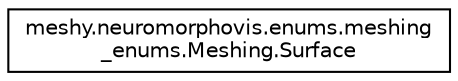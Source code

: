 digraph "Graphical Class Hierarchy"
{
  edge [fontname="Helvetica",fontsize="10",labelfontname="Helvetica",labelfontsize="10"];
  node [fontname="Helvetica",fontsize="10",shape=record];
  rankdir="LR";
  Node1 [label="meshy.neuromorphovis.enums.meshing\l_enums.Meshing.Surface",height=0.2,width=0.4,color="black", fillcolor="white", style="filled",URL="$classmeshy_1_1neuromorphovis_1_1enums_1_1meshing__enums_1_1Meshing_1_1Surface.html"];
}
